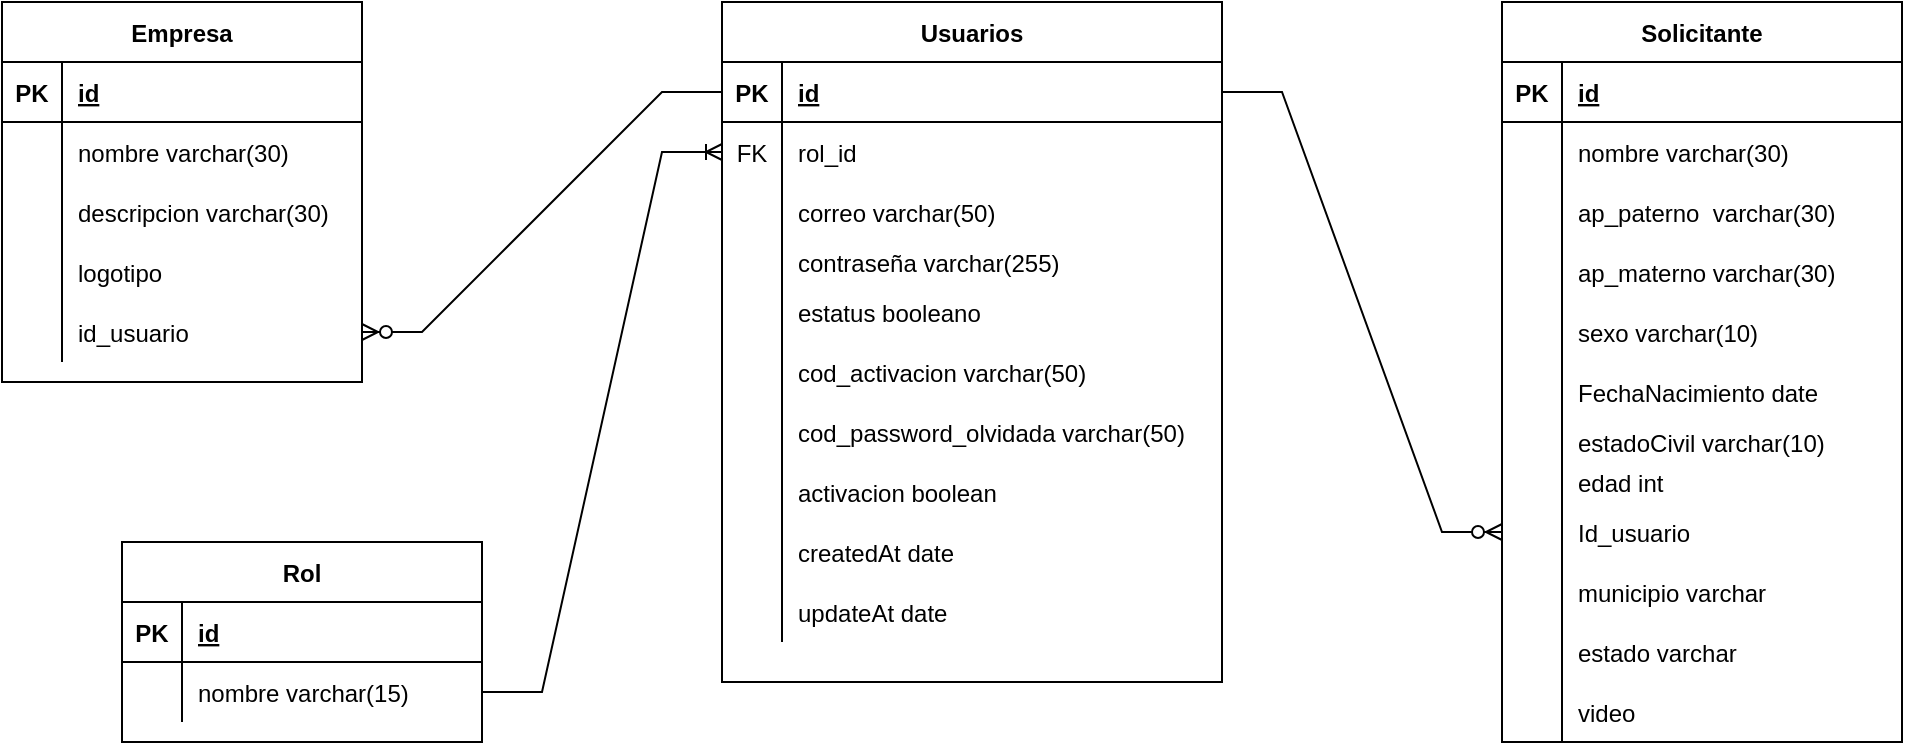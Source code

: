 <mxfile version="17.1.1" type="github" pages="2">
  <diagram id="R2lEEEUBdFMjLlhIrx00" name="Page-1">
    <mxGraphModel dx="2032" dy="606" grid="1" gridSize="10" guides="1" tooltips="1" connect="1" arrows="1" fold="1" page="1" pageScale="1" pageWidth="850" pageHeight="1100" math="0" shadow="0" extFonts="Permanent Marker^https://fonts.googleapis.com/css?family=Permanent+Marker">
      <root>
        <mxCell id="0" />
        <mxCell id="1" parent="0" />
        <mxCell id="C-vyLk0tnHw3VtMMgP7b-23" value="Usuarios" style="shape=table;startSize=30;container=1;collapsible=1;childLayout=tableLayout;fixedRows=1;rowLines=0;fontStyle=1;align=center;resizeLast=1;" parent="1" vertex="1">
          <mxGeometry y="40" width="250" height="340" as="geometry" />
        </mxCell>
        <mxCell id="C-vyLk0tnHw3VtMMgP7b-24" value="" style="shape=partialRectangle;collapsible=0;dropTarget=0;pointerEvents=0;fillColor=none;points=[[0,0.5],[1,0.5]];portConstraint=eastwest;top=0;left=0;right=0;bottom=1;" parent="C-vyLk0tnHw3VtMMgP7b-23" vertex="1">
          <mxGeometry y="30" width="250" height="30" as="geometry" />
        </mxCell>
        <mxCell id="C-vyLk0tnHw3VtMMgP7b-25" value="PK" style="shape=partialRectangle;overflow=hidden;connectable=0;fillColor=none;top=0;left=0;bottom=0;right=0;fontStyle=1;" parent="C-vyLk0tnHw3VtMMgP7b-24" vertex="1">
          <mxGeometry width="30" height="30" as="geometry">
            <mxRectangle width="30" height="30" as="alternateBounds" />
          </mxGeometry>
        </mxCell>
        <mxCell id="C-vyLk0tnHw3VtMMgP7b-26" value="id" style="shape=partialRectangle;overflow=hidden;connectable=0;fillColor=none;top=0;left=0;bottom=0;right=0;align=left;spacingLeft=6;fontStyle=5;" parent="C-vyLk0tnHw3VtMMgP7b-24" vertex="1">
          <mxGeometry x="30" width="220" height="30" as="geometry">
            <mxRectangle width="220" height="30" as="alternateBounds" />
          </mxGeometry>
        </mxCell>
        <mxCell id="sfTnH-52Bsjv_v8Jtw3T-7" value="" style="shape=partialRectangle;collapsible=0;dropTarget=0;pointerEvents=0;fillColor=none;points=[[0,0.5],[1,0.5]];portConstraint=eastwest;top=0;left=0;right=0;bottom=0;" parent="C-vyLk0tnHw3VtMMgP7b-23" vertex="1">
          <mxGeometry y="60" width="250" height="30" as="geometry" />
        </mxCell>
        <mxCell id="sfTnH-52Bsjv_v8Jtw3T-8" value="FK" style="shape=partialRectangle;overflow=hidden;connectable=0;fillColor=none;top=0;left=0;bottom=0;right=0;" parent="sfTnH-52Bsjv_v8Jtw3T-7" vertex="1">
          <mxGeometry width="30" height="30" as="geometry">
            <mxRectangle width="30" height="30" as="alternateBounds" />
          </mxGeometry>
        </mxCell>
        <mxCell id="sfTnH-52Bsjv_v8Jtw3T-9" value="rol_id" style="shape=partialRectangle;overflow=hidden;connectable=0;fillColor=none;top=0;left=0;bottom=0;right=0;align=left;spacingLeft=6;" parent="sfTnH-52Bsjv_v8Jtw3T-7" vertex="1">
          <mxGeometry x="30" width="220" height="30" as="geometry">
            <mxRectangle width="220" height="30" as="alternateBounds" />
          </mxGeometry>
        </mxCell>
        <mxCell id="sfTnH-52Bsjv_v8Jtw3T-19" value="" style="shape=partialRectangle;collapsible=0;dropTarget=0;pointerEvents=0;fillColor=none;points=[[0,0.5],[1,0.5]];portConstraint=eastwest;top=0;left=0;right=0;bottom=0;" parent="C-vyLk0tnHw3VtMMgP7b-23" vertex="1">
          <mxGeometry y="90" width="250" height="30" as="geometry" />
        </mxCell>
        <mxCell id="sfTnH-52Bsjv_v8Jtw3T-20" value="" style="shape=partialRectangle;overflow=hidden;connectable=0;fillColor=none;top=0;left=0;bottom=0;right=0;" parent="sfTnH-52Bsjv_v8Jtw3T-19" vertex="1">
          <mxGeometry width="30" height="30" as="geometry">
            <mxRectangle width="30" height="30" as="alternateBounds" />
          </mxGeometry>
        </mxCell>
        <mxCell id="sfTnH-52Bsjv_v8Jtw3T-21" value="correo varchar(50)" style="shape=partialRectangle;overflow=hidden;connectable=0;fillColor=none;top=0;left=0;bottom=0;right=0;align=left;spacingLeft=6;" parent="sfTnH-52Bsjv_v8Jtw3T-19" vertex="1">
          <mxGeometry x="30" width="220" height="30" as="geometry">
            <mxRectangle width="220" height="30" as="alternateBounds" />
          </mxGeometry>
        </mxCell>
        <mxCell id="sfTnH-52Bsjv_v8Jtw3T-13" value="" style="shape=partialRectangle;collapsible=0;dropTarget=0;pointerEvents=0;fillColor=none;points=[[0,0.5],[1,0.5]];portConstraint=eastwest;top=0;left=0;right=0;bottom=0;" parent="C-vyLk0tnHw3VtMMgP7b-23" vertex="1">
          <mxGeometry y="120" width="250" height="20" as="geometry" />
        </mxCell>
        <mxCell id="sfTnH-52Bsjv_v8Jtw3T-14" value="" style="shape=partialRectangle;overflow=hidden;connectable=0;fillColor=none;top=0;left=0;bottom=0;right=0;" parent="sfTnH-52Bsjv_v8Jtw3T-13" vertex="1">
          <mxGeometry width="30" height="20" as="geometry">
            <mxRectangle width="30" height="20" as="alternateBounds" />
          </mxGeometry>
        </mxCell>
        <mxCell id="sfTnH-52Bsjv_v8Jtw3T-15" value="contraseña varchar(255)" style="shape=partialRectangle;overflow=hidden;connectable=0;fillColor=none;top=0;left=0;bottom=0;right=0;align=left;spacingLeft=6;" parent="sfTnH-52Bsjv_v8Jtw3T-13" vertex="1">
          <mxGeometry x="30" width="220" height="20" as="geometry">
            <mxRectangle width="220" height="20" as="alternateBounds" />
          </mxGeometry>
        </mxCell>
        <mxCell id="3IGgtcYdOWyKXlM4Q0ze-97" value="" style="shape=partialRectangle;collapsible=0;dropTarget=0;pointerEvents=0;fillColor=none;points=[[0,0.5],[1,0.5]];portConstraint=eastwest;top=0;left=0;right=0;bottom=0;" parent="C-vyLk0tnHw3VtMMgP7b-23" vertex="1">
          <mxGeometry y="140" width="250" height="30" as="geometry" />
        </mxCell>
        <mxCell id="3IGgtcYdOWyKXlM4Q0ze-98" value="" style="shape=partialRectangle;overflow=hidden;connectable=0;fillColor=none;top=0;left=0;bottom=0;right=0;" parent="3IGgtcYdOWyKXlM4Q0ze-97" vertex="1">
          <mxGeometry width="30" height="30" as="geometry">
            <mxRectangle width="30" height="30" as="alternateBounds" />
          </mxGeometry>
        </mxCell>
        <mxCell id="3IGgtcYdOWyKXlM4Q0ze-99" value="estatus booleano" style="shape=partialRectangle;overflow=hidden;connectable=0;fillColor=none;top=0;left=0;bottom=0;right=0;align=left;spacingLeft=6;" parent="3IGgtcYdOWyKXlM4Q0ze-97" vertex="1">
          <mxGeometry x="30" width="220" height="30" as="geometry">
            <mxRectangle width="220" height="30" as="alternateBounds" />
          </mxGeometry>
        </mxCell>
        <mxCell id="3IGgtcYdOWyKXlM4Q0ze-40" value="" style="shape=partialRectangle;collapsible=0;dropTarget=0;pointerEvents=0;fillColor=none;points=[[0,0.5],[1,0.5]];portConstraint=eastwest;top=0;left=0;right=0;bottom=0;" parent="C-vyLk0tnHw3VtMMgP7b-23" vertex="1">
          <mxGeometry y="170" width="250" height="30" as="geometry" />
        </mxCell>
        <mxCell id="3IGgtcYdOWyKXlM4Q0ze-41" value="" style="shape=partialRectangle;overflow=hidden;connectable=0;fillColor=none;top=0;left=0;bottom=0;right=0;" parent="3IGgtcYdOWyKXlM4Q0ze-40" vertex="1">
          <mxGeometry width="30" height="30" as="geometry">
            <mxRectangle width="30" height="30" as="alternateBounds" />
          </mxGeometry>
        </mxCell>
        <mxCell id="3IGgtcYdOWyKXlM4Q0ze-42" value="cod_activacion varchar(50)" style="shape=partialRectangle;overflow=hidden;connectable=0;fillColor=none;top=0;left=0;bottom=0;right=0;align=left;spacingLeft=6;" parent="3IGgtcYdOWyKXlM4Q0ze-40" vertex="1">
          <mxGeometry x="30" width="220" height="30" as="geometry">
            <mxRectangle width="220" height="30" as="alternateBounds" />
          </mxGeometry>
        </mxCell>
        <mxCell id="3IGgtcYdOWyKXlM4Q0ze-43" value="" style="shape=partialRectangle;collapsible=0;dropTarget=0;pointerEvents=0;fillColor=none;points=[[0,0.5],[1,0.5]];portConstraint=eastwest;top=0;left=0;right=0;bottom=0;" parent="C-vyLk0tnHw3VtMMgP7b-23" vertex="1">
          <mxGeometry y="200" width="250" height="30" as="geometry" />
        </mxCell>
        <mxCell id="3IGgtcYdOWyKXlM4Q0ze-44" value="" style="shape=partialRectangle;overflow=hidden;connectable=0;fillColor=none;top=0;left=0;bottom=0;right=0;" parent="3IGgtcYdOWyKXlM4Q0ze-43" vertex="1">
          <mxGeometry width="30" height="30" as="geometry">
            <mxRectangle width="30" height="30" as="alternateBounds" />
          </mxGeometry>
        </mxCell>
        <mxCell id="3IGgtcYdOWyKXlM4Q0ze-45" value="cod_password_olvidada varchar(50)" style="shape=partialRectangle;overflow=hidden;connectable=0;fillColor=none;top=0;left=0;bottom=0;right=0;align=left;spacingLeft=6;" parent="3IGgtcYdOWyKXlM4Q0ze-43" vertex="1">
          <mxGeometry x="30" width="220" height="30" as="geometry">
            <mxRectangle width="220" height="30" as="alternateBounds" />
          </mxGeometry>
        </mxCell>
        <mxCell id="3IGgtcYdOWyKXlM4Q0ze-106" value="" style="shape=partialRectangle;collapsible=0;dropTarget=0;pointerEvents=0;fillColor=none;points=[[0,0.5],[1,0.5]];portConstraint=eastwest;top=0;left=0;right=0;bottom=0;" parent="C-vyLk0tnHw3VtMMgP7b-23" vertex="1">
          <mxGeometry y="230" width="250" height="30" as="geometry" />
        </mxCell>
        <mxCell id="3IGgtcYdOWyKXlM4Q0ze-107" value="" style="shape=partialRectangle;overflow=hidden;connectable=0;fillColor=none;top=0;left=0;bottom=0;right=0;" parent="3IGgtcYdOWyKXlM4Q0ze-106" vertex="1">
          <mxGeometry width="30" height="30" as="geometry">
            <mxRectangle width="30" height="30" as="alternateBounds" />
          </mxGeometry>
        </mxCell>
        <mxCell id="3IGgtcYdOWyKXlM4Q0ze-108" value="activacion boolean" style="shape=partialRectangle;overflow=hidden;connectable=0;fillColor=none;top=0;left=0;bottom=0;right=0;align=left;spacingLeft=6;" parent="3IGgtcYdOWyKXlM4Q0ze-106" vertex="1">
          <mxGeometry x="30" width="220" height="30" as="geometry">
            <mxRectangle width="220" height="30" as="alternateBounds" />
          </mxGeometry>
        </mxCell>
        <mxCell id="3IGgtcYdOWyKXlM4Q0ze-100" value="" style="shape=partialRectangle;collapsible=0;dropTarget=0;pointerEvents=0;fillColor=none;points=[[0,0.5],[1,0.5]];portConstraint=eastwest;top=0;left=0;right=0;bottom=0;" parent="C-vyLk0tnHw3VtMMgP7b-23" vertex="1">
          <mxGeometry y="260" width="250" height="30" as="geometry" />
        </mxCell>
        <mxCell id="3IGgtcYdOWyKXlM4Q0ze-101" value="" style="shape=partialRectangle;overflow=hidden;connectable=0;fillColor=none;top=0;left=0;bottom=0;right=0;" parent="3IGgtcYdOWyKXlM4Q0ze-100" vertex="1">
          <mxGeometry width="30" height="30" as="geometry">
            <mxRectangle width="30" height="30" as="alternateBounds" />
          </mxGeometry>
        </mxCell>
        <mxCell id="3IGgtcYdOWyKXlM4Q0ze-102" value="createdAt date" style="shape=partialRectangle;overflow=hidden;connectable=0;fillColor=none;top=0;left=0;bottom=0;right=0;align=left;spacingLeft=6;" parent="3IGgtcYdOWyKXlM4Q0ze-100" vertex="1">
          <mxGeometry x="30" width="220" height="30" as="geometry">
            <mxRectangle width="220" height="30" as="alternateBounds" />
          </mxGeometry>
        </mxCell>
        <mxCell id="3IGgtcYdOWyKXlM4Q0ze-103" value="" style="shape=partialRectangle;collapsible=0;dropTarget=0;pointerEvents=0;fillColor=none;points=[[0,0.5],[1,0.5]];portConstraint=eastwest;top=0;left=0;right=0;bottom=0;" parent="C-vyLk0tnHw3VtMMgP7b-23" vertex="1">
          <mxGeometry y="290" width="250" height="30" as="geometry" />
        </mxCell>
        <mxCell id="3IGgtcYdOWyKXlM4Q0ze-104" value="" style="shape=partialRectangle;overflow=hidden;connectable=0;fillColor=none;top=0;left=0;bottom=0;right=0;" parent="3IGgtcYdOWyKXlM4Q0ze-103" vertex="1">
          <mxGeometry width="30" height="30" as="geometry">
            <mxRectangle width="30" height="30" as="alternateBounds" />
          </mxGeometry>
        </mxCell>
        <mxCell id="3IGgtcYdOWyKXlM4Q0ze-105" value="updateAt date" style="shape=partialRectangle;overflow=hidden;connectable=0;fillColor=none;top=0;left=0;bottom=0;right=0;align=left;spacingLeft=6;" parent="3IGgtcYdOWyKXlM4Q0ze-103" vertex="1">
          <mxGeometry x="30" width="220" height="30" as="geometry">
            <mxRectangle width="220" height="30" as="alternateBounds" />
          </mxGeometry>
        </mxCell>
        <mxCell id="sfTnH-52Bsjv_v8Jtw3T-25" value="Rol" style="shape=table;startSize=30;container=1;collapsible=1;childLayout=tableLayout;fixedRows=1;rowLines=0;fontStyle=1;align=center;resizeLast=1;" parent="1" vertex="1">
          <mxGeometry x="-300" y="310" width="180" height="100" as="geometry" />
        </mxCell>
        <mxCell id="sfTnH-52Bsjv_v8Jtw3T-26" value="" style="shape=tableRow;horizontal=0;startSize=0;swimlaneHead=0;swimlaneBody=0;fillColor=none;collapsible=0;dropTarget=0;points=[[0,0.5],[1,0.5]];portConstraint=eastwest;top=0;left=0;right=0;bottom=1;" parent="sfTnH-52Bsjv_v8Jtw3T-25" vertex="1">
          <mxGeometry y="30" width="180" height="30" as="geometry" />
        </mxCell>
        <mxCell id="sfTnH-52Bsjv_v8Jtw3T-27" value="PK" style="shape=partialRectangle;connectable=0;fillColor=none;top=0;left=0;bottom=0;right=0;fontStyle=1;overflow=hidden;" parent="sfTnH-52Bsjv_v8Jtw3T-26" vertex="1">
          <mxGeometry width="30" height="30" as="geometry">
            <mxRectangle width="30" height="30" as="alternateBounds" />
          </mxGeometry>
        </mxCell>
        <mxCell id="sfTnH-52Bsjv_v8Jtw3T-28" value="id" style="shape=partialRectangle;connectable=0;fillColor=none;top=0;left=0;bottom=0;right=0;align=left;spacingLeft=6;fontStyle=5;overflow=hidden;" parent="sfTnH-52Bsjv_v8Jtw3T-26" vertex="1">
          <mxGeometry x="30" width="150" height="30" as="geometry">
            <mxRectangle width="150" height="30" as="alternateBounds" />
          </mxGeometry>
        </mxCell>
        <mxCell id="sfTnH-52Bsjv_v8Jtw3T-29" value="" style="shape=tableRow;horizontal=0;startSize=0;swimlaneHead=0;swimlaneBody=0;fillColor=none;collapsible=0;dropTarget=0;points=[[0,0.5],[1,0.5]];portConstraint=eastwest;top=0;left=0;right=0;bottom=0;" parent="sfTnH-52Bsjv_v8Jtw3T-25" vertex="1">
          <mxGeometry y="60" width="180" height="30" as="geometry" />
        </mxCell>
        <mxCell id="sfTnH-52Bsjv_v8Jtw3T-30" value="" style="shape=partialRectangle;connectable=0;fillColor=none;top=0;left=0;bottom=0;right=0;editable=1;overflow=hidden;" parent="sfTnH-52Bsjv_v8Jtw3T-29" vertex="1">
          <mxGeometry width="30" height="30" as="geometry">
            <mxRectangle width="30" height="30" as="alternateBounds" />
          </mxGeometry>
        </mxCell>
        <mxCell id="sfTnH-52Bsjv_v8Jtw3T-31" value="nombre varchar(15)" style="shape=partialRectangle;connectable=0;fillColor=none;top=0;left=0;bottom=0;right=0;align=left;spacingLeft=6;overflow=hidden;" parent="sfTnH-52Bsjv_v8Jtw3T-29" vertex="1">
          <mxGeometry x="30" width="150" height="30" as="geometry">
            <mxRectangle width="150" height="30" as="alternateBounds" />
          </mxGeometry>
        </mxCell>
        <mxCell id="sfTnH-52Bsjv_v8Jtw3T-39" value="" style="edgeStyle=entityRelationEdgeStyle;fontSize=12;html=1;endArrow=ERoneToMany;rounded=0;exitX=1;exitY=0.5;exitDx=0;exitDy=0;entryX=0;entryY=0.5;entryDx=0;entryDy=0;" parent="1" source="sfTnH-52Bsjv_v8Jtw3T-29" target="sfTnH-52Bsjv_v8Jtw3T-7" edge="1">
          <mxGeometry width="100" height="100" relative="1" as="geometry">
            <mxPoint x="30" y="340" as="sourcePoint" />
            <mxPoint x="130" y="240" as="targetPoint" />
          </mxGeometry>
        </mxCell>
        <mxCell id="sfTnH-52Bsjv_v8Jtw3T-40" value="Empresa" style="shape=table;startSize=30;container=1;collapsible=1;childLayout=tableLayout;fixedRows=1;rowLines=0;fontStyle=1;align=center;resizeLast=1;" parent="1" vertex="1">
          <mxGeometry x="-360" y="40" width="180" height="190" as="geometry" />
        </mxCell>
        <mxCell id="sfTnH-52Bsjv_v8Jtw3T-41" value="" style="shape=tableRow;horizontal=0;startSize=0;swimlaneHead=0;swimlaneBody=0;fillColor=none;collapsible=0;dropTarget=0;points=[[0,0.5],[1,0.5]];portConstraint=eastwest;top=0;left=0;right=0;bottom=1;" parent="sfTnH-52Bsjv_v8Jtw3T-40" vertex="1">
          <mxGeometry y="30" width="180" height="30" as="geometry" />
        </mxCell>
        <mxCell id="sfTnH-52Bsjv_v8Jtw3T-42" value="PK" style="shape=partialRectangle;connectable=0;fillColor=none;top=0;left=0;bottom=0;right=0;fontStyle=1;overflow=hidden;" parent="sfTnH-52Bsjv_v8Jtw3T-41" vertex="1">
          <mxGeometry width="30" height="30" as="geometry">
            <mxRectangle width="30" height="30" as="alternateBounds" />
          </mxGeometry>
        </mxCell>
        <mxCell id="sfTnH-52Bsjv_v8Jtw3T-43" value="id" style="shape=partialRectangle;connectable=0;fillColor=none;top=0;left=0;bottom=0;right=0;align=left;spacingLeft=6;fontStyle=5;overflow=hidden;" parent="sfTnH-52Bsjv_v8Jtw3T-41" vertex="1">
          <mxGeometry x="30" width="150" height="30" as="geometry">
            <mxRectangle width="150" height="30" as="alternateBounds" />
          </mxGeometry>
        </mxCell>
        <mxCell id="sfTnH-52Bsjv_v8Jtw3T-44" value="" style="shape=tableRow;horizontal=0;startSize=0;swimlaneHead=0;swimlaneBody=0;fillColor=none;collapsible=0;dropTarget=0;points=[[0,0.5],[1,0.5]];portConstraint=eastwest;top=0;left=0;right=0;bottom=0;" parent="sfTnH-52Bsjv_v8Jtw3T-40" vertex="1">
          <mxGeometry y="60" width="180" height="30" as="geometry" />
        </mxCell>
        <mxCell id="sfTnH-52Bsjv_v8Jtw3T-45" value="" style="shape=partialRectangle;connectable=0;fillColor=none;top=0;left=0;bottom=0;right=0;editable=1;overflow=hidden;" parent="sfTnH-52Bsjv_v8Jtw3T-44" vertex="1">
          <mxGeometry width="30" height="30" as="geometry">
            <mxRectangle width="30" height="30" as="alternateBounds" />
          </mxGeometry>
        </mxCell>
        <mxCell id="sfTnH-52Bsjv_v8Jtw3T-46" value="nombre varchar(30)" style="shape=partialRectangle;connectable=0;fillColor=none;top=0;left=0;bottom=0;right=0;align=left;spacingLeft=6;overflow=hidden;" parent="sfTnH-52Bsjv_v8Jtw3T-44" vertex="1">
          <mxGeometry x="30" width="150" height="30" as="geometry">
            <mxRectangle width="150" height="30" as="alternateBounds" />
          </mxGeometry>
        </mxCell>
        <mxCell id="3IGgtcYdOWyKXlM4Q0ze-91" value="" style="shape=tableRow;horizontal=0;startSize=0;swimlaneHead=0;swimlaneBody=0;fillColor=none;collapsible=0;dropTarget=0;points=[[0,0.5],[1,0.5]];portConstraint=eastwest;top=0;left=0;right=0;bottom=0;" parent="sfTnH-52Bsjv_v8Jtw3T-40" vertex="1">
          <mxGeometry y="90" width="180" height="30" as="geometry" />
        </mxCell>
        <mxCell id="3IGgtcYdOWyKXlM4Q0ze-92" value="" style="shape=partialRectangle;connectable=0;fillColor=none;top=0;left=0;bottom=0;right=0;editable=1;overflow=hidden;" parent="3IGgtcYdOWyKXlM4Q0ze-91" vertex="1">
          <mxGeometry width="30" height="30" as="geometry">
            <mxRectangle width="30" height="30" as="alternateBounds" />
          </mxGeometry>
        </mxCell>
        <mxCell id="3IGgtcYdOWyKXlM4Q0ze-93" value="descripcion varchar(30)" style="shape=partialRectangle;connectable=0;fillColor=none;top=0;left=0;bottom=0;right=0;align=left;spacingLeft=6;overflow=hidden;" parent="3IGgtcYdOWyKXlM4Q0ze-91" vertex="1">
          <mxGeometry x="30" width="150" height="30" as="geometry">
            <mxRectangle width="150" height="30" as="alternateBounds" />
          </mxGeometry>
        </mxCell>
        <mxCell id="3IGgtcYdOWyKXlM4Q0ze-94" value="" style="shape=tableRow;horizontal=0;startSize=0;swimlaneHead=0;swimlaneBody=0;fillColor=none;collapsible=0;dropTarget=0;points=[[0,0.5],[1,0.5]];portConstraint=eastwest;top=0;left=0;right=0;bottom=0;" parent="sfTnH-52Bsjv_v8Jtw3T-40" vertex="1">
          <mxGeometry y="120" width="180" height="30" as="geometry" />
        </mxCell>
        <mxCell id="3IGgtcYdOWyKXlM4Q0ze-95" value="" style="shape=partialRectangle;connectable=0;fillColor=none;top=0;left=0;bottom=0;right=0;editable=1;overflow=hidden;" parent="3IGgtcYdOWyKXlM4Q0ze-94" vertex="1">
          <mxGeometry width="30" height="30" as="geometry">
            <mxRectangle width="30" height="30" as="alternateBounds" />
          </mxGeometry>
        </mxCell>
        <mxCell id="3IGgtcYdOWyKXlM4Q0ze-96" value="logotipo" style="shape=partialRectangle;connectable=0;fillColor=none;top=0;left=0;bottom=0;right=0;align=left;spacingLeft=6;overflow=hidden;" parent="3IGgtcYdOWyKXlM4Q0ze-94" vertex="1">
          <mxGeometry x="30" width="150" height="30" as="geometry">
            <mxRectangle width="150" height="30" as="alternateBounds" />
          </mxGeometry>
        </mxCell>
        <mxCell id="eLDoBTkHlUsKn9AC7edu-23" value="" style="shape=tableRow;horizontal=0;startSize=0;swimlaneHead=0;swimlaneBody=0;fillColor=none;collapsible=0;dropTarget=0;points=[[0,0.5],[1,0.5]];portConstraint=eastwest;top=0;left=0;right=0;bottom=0;" parent="sfTnH-52Bsjv_v8Jtw3T-40" vertex="1">
          <mxGeometry y="150" width="180" height="30" as="geometry" />
        </mxCell>
        <mxCell id="eLDoBTkHlUsKn9AC7edu-24" value="" style="shape=partialRectangle;connectable=0;fillColor=none;top=0;left=0;bottom=0;right=0;editable=1;overflow=hidden;" parent="eLDoBTkHlUsKn9AC7edu-23" vertex="1">
          <mxGeometry width="30" height="30" as="geometry">
            <mxRectangle width="30" height="30" as="alternateBounds" />
          </mxGeometry>
        </mxCell>
        <mxCell id="eLDoBTkHlUsKn9AC7edu-25" value="id_usuario" style="shape=partialRectangle;connectable=0;fillColor=none;top=0;left=0;bottom=0;right=0;align=left;spacingLeft=6;overflow=hidden;" parent="eLDoBTkHlUsKn9AC7edu-23" vertex="1">
          <mxGeometry x="30" width="150" height="30" as="geometry">
            <mxRectangle width="150" height="30" as="alternateBounds" />
          </mxGeometry>
        </mxCell>
        <mxCell id="eLDoBTkHlUsKn9AC7edu-1" value="Solicitante" style="shape=table;startSize=30;container=1;collapsible=1;childLayout=tableLayout;fixedRows=1;rowLines=0;fontStyle=1;align=center;resizeLast=1;" parent="1" vertex="1">
          <mxGeometry x="390" y="40" width="200" height="370" as="geometry" />
        </mxCell>
        <mxCell id="eLDoBTkHlUsKn9AC7edu-2" value="" style="shape=tableRow;horizontal=0;startSize=0;swimlaneHead=0;swimlaneBody=0;fillColor=none;collapsible=0;dropTarget=0;points=[[0,0.5],[1,0.5]];portConstraint=eastwest;top=0;left=0;right=0;bottom=1;" parent="eLDoBTkHlUsKn9AC7edu-1" vertex="1">
          <mxGeometry y="30" width="200" height="30" as="geometry" />
        </mxCell>
        <mxCell id="eLDoBTkHlUsKn9AC7edu-3" value="PK" style="shape=partialRectangle;connectable=0;fillColor=none;top=0;left=0;bottom=0;right=0;fontStyle=1;overflow=hidden;" parent="eLDoBTkHlUsKn9AC7edu-2" vertex="1">
          <mxGeometry width="30" height="30" as="geometry">
            <mxRectangle width="30" height="30" as="alternateBounds" />
          </mxGeometry>
        </mxCell>
        <mxCell id="eLDoBTkHlUsKn9AC7edu-4" value="id" style="shape=partialRectangle;connectable=0;fillColor=none;top=0;left=0;bottom=0;right=0;align=left;spacingLeft=6;fontStyle=5;overflow=hidden;" parent="eLDoBTkHlUsKn9AC7edu-2" vertex="1">
          <mxGeometry x="30" width="170" height="30" as="geometry">
            <mxRectangle width="170" height="30" as="alternateBounds" />
          </mxGeometry>
        </mxCell>
        <mxCell id="eLDoBTkHlUsKn9AC7edu-5" value="" style="shape=tableRow;horizontal=0;startSize=0;swimlaneHead=0;swimlaneBody=0;fillColor=none;collapsible=0;dropTarget=0;points=[[0,0.5],[1,0.5]];portConstraint=eastwest;top=0;left=0;right=0;bottom=0;" parent="eLDoBTkHlUsKn9AC7edu-1" vertex="1">
          <mxGeometry y="60" width="200" height="30" as="geometry" />
        </mxCell>
        <mxCell id="eLDoBTkHlUsKn9AC7edu-6" value="" style="shape=partialRectangle;connectable=0;fillColor=none;top=0;left=0;bottom=0;right=0;editable=1;overflow=hidden;" parent="eLDoBTkHlUsKn9AC7edu-5" vertex="1">
          <mxGeometry width="30" height="30" as="geometry">
            <mxRectangle width="30" height="30" as="alternateBounds" />
          </mxGeometry>
        </mxCell>
        <mxCell id="eLDoBTkHlUsKn9AC7edu-7" value="nombre varchar(30)" style="shape=partialRectangle;connectable=0;fillColor=none;top=0;left=0;bottom=0;right=0;align=left;spacingLeft=6;overflow=hidden;" parent="eLDoBTkHlUsKn9AC7edu-5" vertex="1">
          <mxGeometry x="30" width="170" height="30" as="geometry">
            <mxRectangle width="170" height="30" as="alternateBounds" />
          </mxGeometry>
        </mxCell>
        <mxCell id="eLDoBTkHlUsKn9AC7edu-8" value="" style="shape=tableRow;horizontal=0;startSize=0;swimlaneHead=0;swimlaneBody=0;fillColor=none;collapsible=0;dropTarget=0;points=[[0,0.5],[1,0.5]];portConstraint=eastwest;top=0;left=0;right=0;bottom=0;" parent="eLDoBTkHlUsKn9AC7edu-1" vertex="1">
          <mxGeometry y="90" width="200" height="30" as="geometry" />
        </mxCell>
        <mxCell id="eLDoBTkHlUsKn9AC7edu-9" value="" style="shape=partialRectangle;connectable=0;fillColor=none;top=0;left=0;bottom=0;right=0;editable=1;overflow=hidden;" parent="eLDoBTkHlUsKn9AC7edu-8" vertex="1">
          <mxGeometry width="30" height="30" as="geometry">
            <mxRectangle width="30" height="30" as="alternateBounds" />
          </mxGeometry>
        </mxCell>
        <mxCell id="eLDoBTkHlUsKn9AC7edu-10" value="ap_paterno  varchar(30)" style="shape=partialRectangle;connectable=0;fillColor=none;top=0;left=0;bottom=0;right=0;align=left;spacingLeft=6;overflow=hidden;" parent="eLDoBTkHlUsKn9AC7edu-8" vertex="1">
          <mxGeometry x="30" width="170" height="30" as="geometry">
            <mxRectangle width="170" height="30" as="alternateBounds" />
          </mxGeometry>
        </mxCell>
        <mxCell id="eLDoBTkHlUsKn9AC7edu-11" value="" style="shape=tableRow;horizontal=0;startSize=0;swimlaneHead=0;swimlaneBody=0;fillColor=none;collapsible=0;dropTarget=0;points=[[0,0.5],[1,0.5]];portConstraint=eastwest;top=0;left=0;right=0;bottom=0;" parent="eLDoBTkHlUsKn9AC7edu-1" vertex="1">
          <mxGeometry y="120" width="200" height="30" as="geometry" />
        </mxCell>
        <mxCell id="eLDoBTkHlUsKn9AC7edu-12" value="" style="shape=partialRectangle;connectable=0;fillColor=none;top=0;left=0;bottom=0;right=0;editable=1;overflow=hidden;" parent="eLDoBTkHlUsKn9AC7edu-11" vertex="1">
          <mxGeometry width="30" height="30" as="geometry">
            <mxRectangle width="30" height="30" as="alternateBounds" />
          </mxGeometry>
        </mxCell>
        <mxCell id="eLDoBTkHlUsKn9AC7edu-13" value="ap_materno varchar(30)" style="shape=partialRectangle;connectable=0;fillColor=none;top=0;left=0;bottom=0;right=0;align=left;spacingLeft=6;overflow=hidden;" parent="eLDoBTkHlUsKn9AC7edu-11" vertex="1">
          <mxGeometry x="30" width="170" height="30" as="geometry">
            <mxRectangle width="170" height="30" as="alternateBounds" />
          </mxGeometry>
        </mxCell>
        <mxCell id="3IGgtcYdOWyKXlM4Q0ze-68" value="" style="shape=tableRow;horizontal=0;startSize=0;swimlaneHead=0;swimlaneBody=0;fillColor=none;collapsible=0;dropTarget=0;points=[[0,0.5],[1,0.5]];portConstraint=eastwest;top=0;left=0;right=0;bottom=0;" parent="eLDoBTkHlUsKn9AC7edu-1" vertex="1">
          <mxGeometry y="150" width="200" height="30" as="geometry" />
        </mxCell>
        <mxCell id="3IGgtcYdOWyKXlM4Q0ze-69" value="" style="shape=partialRectangle;connectable=0;fillColor=none;top=0;left=0;bottom=0;right=0;editable=1;overflow=hidden;" parent="3IGgtcYdOWyKXlM4Q0ze-68" vertex="1">
          <mxGeometry width="30" height="30" as="geometry">
            <mxRectangle width="30" height="30" as="alternateBounds" />
          </mxGeometry>
        </mxCell>
        <mxCell id="3IGgtcYdOWyKXlM4Q0ze-70" value="sexo varchar(10)" style="shape=partialRectangle;connectable=0;fillColor=none;top=0;left=0;bottom=0;right=0;align=left;spacingLeft=6;overflow=hidden;" parent="3IGgtcYdOWyKXlM4Q0ze-68" vertex="1">
          <mxGeometry x="30" width="170" height="30" as="geometry">
            <mxRectangle width="170" height="30" as="alternateBounds" />
          </mxGeometry>
        </mxCell>
        <mxCell id="3IGgtcYdOWyKXlM4Q0ze-71" value="" style="shape=tableRow;horizontal=0;startSize=0;swimlaneHead=0;swimlaneBody=0;fillColor=none;collapsible=0;dropTarget=0;points=[[0,0.5],[1,0.5]];portConstraint=eastwest;top=0;left=0;right=0;bottom=0;" parent="eLDoBTkHlUsKn9AC7edu-1" vertex="1">
          <mxGeometry y="180" width="200" height="30" as="geometry" />
        </mxCell>
        <mxCell id="3IGgtcYdOWyKXlM4Q0ze-72" value="" style="shape=partialRectangle;connectable=0;fillColor=none;top=0;left=0;bottom=0;right=0;editable=1;overflow=hidden;" parent="3IGgtcYdOWyKXlM4Q0ze-71" vertex="1">
          <mxGeometry width="30" height="30" as="geometry">
            <mxRectangle width="30" height="30" as="alternateBounds" />
          </mxGeometry>
        </mxCell>
        <mxCell id="3IGgtcYdOWyKXlM4Q0ze-73" value="FechaNacimiento date" style="shape=partialRectangle;connectable=0;fillColor=none;top=0;left=0;bottom=0;right=0;align=left;spacingLeft=6;overflow=hidden;" parent="3IGgtcYdOWyKXlM4Q0ze-71" vertex="1">
          <mxGeometry x="30" width="170" height="30" as="geometry">
            <mxRectangle width="170" height="30" as="alternateBounds" />
          </mxGeometry>
        </mxCell>
        <mxCell id="3IGgtcYdOWyKXlM4Q0ze-74" value="" style="shape=tableRow;horizontal=0;startSize=0;swimlaneHead=0;swimlaneBody=0;fillColor=none;collapsible=0;dropTarget=0;points=[[0,0.5],[1,0.5]];portConstraint=eastwest;top=0;left=0;right=0;bottom=0;" parent="eLDoBTkHlUsKn9AC7edu-1" vertex="1">
          <mxGeometry y="210" width="200" height="20" as="geometry" />
        </mxCell>
        <mxCell id="3IGgtcYdOWyKXlM4Q0ze-75" value="" style="shape=partialRectangle;connectable=0;fillColor=none;top=0;left=0;bottom=0;right=0;editable=1;overflow=hidden;" parent="3IGgtcYdOWyKXlM4Q0ze-74" vertex="1">
          <mxGeometry width="30" height="20" as="geometry">
            <mxRectangle width="30" height="20" as="alternateBounds" />
          </mxGeometry>
        </mxCell>
        <mxCell id="3IGgtcYdOWyKXlM4Q0ze-76" value="estadoCivil varchar(10)" style="shape=partialRectangle;connectable=0;fillColor=none;top=0;left=0;bottom=0;right=0;align=left;spacingLeft=6;overflow=hidden;" parent="3IGgtcYdOWyKXlM4Q0ze-74" vertex="1">
          <mxGeometry x="30" width="170" height="20" as="geometry">
            <mxRectangle width="170" height="20" as="alternateBounds" />
          </mxGeometry>
        </mxCell>
        <mxCell id="3IGgtcYdOWyKXlM4Q0ze-77" value="" style="shape=tableRow;horizontal=0;startSize=0;swimlaneHead=0;swimlaneBody=0;fillColor=none;collapsible=0;dropTarget=0;points=[[0,0.5],[1,0.5]];portConstraint=eastwest;top=0;left=0;right=0;bottom=0;" parent="eLDoBTkHlUsKn9AC7edu-1" vertex="1">
          <mxGeometry y="230" width="200" height="20" as="geometry" />
        </mxCell>
        <mxCell id="3IGgtcYdOWyKXlM4Q0ze-78" value="" style="shape=partialRectangle;connectable=0;fillColor=none;top=0;left=0;bottom=0;right=0;editable=1;overflow=hidden;" parent="3IGgtcYdOWyKXlM4Q0ze-77" vertex="1">
          <mxGeometry width="30" height="20" as="geometry">
            <mxRectangle width="30" height="20" as="alternateBounds" />
          </mxGeometry>
        </mxCell>
        <mxCell id="3IGgtcYdOWyKXlM4Q0ze-79" value="edad int" style="shape=partialRectangle;connectable=0;fillColor=none;top=0;left=0;bottom=0;right=0;align=left;spacingLeft=6;overflow=hidden;" parent="3IGgtcYdOWyKXlM4Q0ze-77" vertex="1">
          <mxGeometry x="30" width="170" height="20" as="geometry">
            <mxRectangle width="170" height="20" as="alternateBounds" />
          </mxGeometry>
        </mxCell>
        <mxCell id="eLDoBTkHlUsKn9AC7edu-26" value="" style="shape=tableRow;horizontal=0;startSize=0;swimlaneHead=0;swimlaneBody=0;fillColor=none;collapsible=0;dropTarget=0;points=[[0,0.5],[1,0.5]];portConstraint=eastwest;top=0;left=0;right=0;bottom=0;" parent="eLDoBTkHlUsKn9AC7edu-1" vertex="1">
          <mxGeometry y="250" width="200" height="30" as="geometry" />
        </mxCell>
        <mxCell id="eLDoBTkHlUsKn9AC7edu-27" value="" style="shape=partialRectangle;connectable=0;fillColor=none;top=0;left=0;bottom=0;right=0;editable=1;overflow=hidden;" parent="eLDoBTkHlUsKn9AC7edu-26" vertex="1">
          <mxGeometry width="30" height="30" as="geometry">
            <mxRectangle width="30" height="30" as="alternateBounds" />
          </mxGeometry>
        </mxCell>
        <mxCell id="eLDoBTkHlUsKn9AC7edu-28" value="Id_usuario" style="shape=partialRectangle;connectable=0;fillColor=none;top=0;left=0;bottom=0;right=0;align=left;spacingLeft=6;overflow=hidden;" parent="eLDoBTkHlUsKn9AC7edu-26" vertex="1">
          <mxGeometry x="30" width="170" height="30" as="geometry">
            <mxRectangle width="170" height="30" as="alternateBounds" />
          </mxGeometry>
        </mxCell>
        <mxCell id="3IGgtcYdOWyKXlM4Q0ze-80" value="" style="shape=tableRow;horizontal=0;startSize=0;swimlaneHead=0;swimlaneBody=0;fillColor=none;collapsible=0;dropTarget=0;points=[[0,0.5],[1,0.5]];portConstraint=eastwest;top=0;left=0;right=0;bottom=0;" parent="eLDoBTkHlUsKn9AC7edu-1" vertex="1">
          <mxGeometry y="280" width="200" height="30" as="geometry" />
        </mxCell>
        <mxCell id="3IGgtcYdOWyKXlM4Q0ze-81" value="" style="shape=partialRectangle;connectable=0;fillColor=none;top=0;left=0;bottom=0;right=0;editable=1;overflow=hidden;" parent="3IGgtcYdOWyKXlM4Q0ze-80" vertex="1">
          <mxGeometry width="30" height="30" as="geometry">
            <mxRectangle width="30" height="30" as="alternateBounds" />
          </mxGeometry>
        </mxCell>
        <mxCell id="3IGgtcYdOWyKXlM4Q0ze-82" value="municipio varchar" style="shape=partialRectangle;connectable=0;fillColor=none;top=0;left=0;bottom=0;right=0;align=left;spacingLeft=6;overflow=hidden;" parent="3IGgtcYdOWyKXlM4Q0ze-80" vertex="1">
          <mxGeometry x="30" width="170" height="30" as="geometry">
            <mxRectangle width="170" height="30" as="alternateBounds" />
          </mxGeometry>
        </mxCell>
        <mxCell id="3IGgtcYdOWyKXlM4Q0ze-83" value="" style="shape=tableRow;horizontal=0;startSize=0;swimlaneHead=0;swimlaneBody=0;fillColor=none;collapsible=0;dropTarget=0;points=[[0,0.5],[1,0.5]];portConstraint=eastwest;top=0;left=0;right=0;bottom=0;" parent="eLDoBTkHlUsKn9AC7edu-1" vertex="1">
          <mxGeometry y="310" width="200" height="30" as="geometry" />
        </mxCell>
        <mxCell id="3IGgtcYdOWyKXlM4Q0ze-84" value="" style="shape=partialRectangle;connectable=0;fillColor=none;top=0;left=0;bottom=0;right=0;editable=1;overflow=hidden;" parent="3IGgtcYdOWyKXlM4Q0ze-83" vertex="1">
          <mxGeometry width="30" height="30" as="geometry">
            <mxRectangle width="30" height="30" as="alternateBounds" />
          </mxGeometry>
        </mxCell>
        <mxCell id="3IGgtcYdOWyKXlM4Q0ze-85" value="estado varchar" style="shape=partialRectangle;connectable=0;fillColor=none;top=0;left=0;bottom=0;right=0;align=left;spacingLeft=6;overflow=hidden;" parent="3IGgtcYdOWyKXlM4Q0ze-83" vertex="1">
          <mxGeometry x="30" width="170" height="30" as="geometry">
            <mxRectangle width="170" height="30" as="alternateBounds" />
          </mxGeometry>
        </mxCell>
        <mxCell id="3IGgtcYdOWyKXlM4Q0ze-86" value="" style="shape=tableRow;horizontal=0;startSize=0;swimlaneHead=0;swimlaneBody=0;fillColor=none;collapsible=0;dropTarget=0;points=[[0,0.5],[1,0.5]];portConstraint=eastwest;top=0;left=0;right=0;bottom=0;" parent="eLDoBTkHlUsKn9AC7edu-1" vertex="1">
          <mxGeometry y="340" width="200" height="30" as="geometry" />
        </mxCell>
        <mxCell id="3IGgtcYdOWyKXlM4Q0ze-87" value="" style="shape=partialRectangle;connectable=0;fillColor=none;top=0;left=0;bottom=0;right=0;editable=1;overflow=hidden;" parent="3IGgtcYdOWyKXlM4Q0ze-86" vertex="1">
          <mxGeometry width="30" height="30" as="geometry">
            <mxRectangle width="30" height="30" as="alternateBounds" />
          </mxGeometry>
        </mxCell>
        <mxCell id="3IGgtcYdOWyKXlM4Q0ze-88" value="video" style="shape=partialRectangle;connectable=0;fillColor=none;top=0;left=0;bottom=0;right=0;align=left;spacingLeft=6;overflow=hidden;" parent="3IGgtcYdOWyKXlM4Q0ze-86" vertex="1">
          <mxGeometry x="30" width="170" height="30" as="geometry">
            <mxRectangle width="170" height="30" as="alternateBounds" />
          </mxGeometry>
        </mxCell>
        <mxCell id="eLDoBTkHlUsKn9AC7edu-29" value="" style="edgeStyle=entityRelationEdgeStyle;fontSize=12;html=1;endArrow=ERzeroToMany;endFill=1;rounded=0;exitX=0;exitY=0.5;exitDx=0;exitDy=0;" parent="1" source="C-vyLk0tnHw3VtMMgP7b-24" target="eLDoBTkHlUsKn9AC7edu-23" edge="1">
          <mxGeometry width="100" height="100" relative="1" as="geometry">
            <mxPoint x="-60" y="330" as="sourcePoint" />
            <mxPoint x="40" y="230" as="targetPoint" />
          </mxGeometry>
        </mxCell>
        <mxCell id="eLDoBTkHlUsKn9AC7edu-30" value="" style="edgeStyle=entityRelationEdgeStyle;fontSize=12;html=1;endArrow=ERzeroToMany;endFill=1;rounded=0;entryX=0;entryY=0.5;entryDx=0;entryDy=0;exitX=1;exitY=0.5;exitDx=0;exitDy=0;" parent="1" source="C-vyLk0tnHw3VtMMgP7b-24" target="eLDoBTkHlUsKn9AC7edu-26" edge="1">
          <mxGeometry width="100" height="100" relative="1" as="geometry">
            <mxPoint x="-60" y="330" as="sourcePoint" />
            <mxPoint x="40" y="230" as="targetPoint" />
          </mxGeometry>
        </mxCell>
      </root>
    </mxGraphModel>
  </diagram>
  <diagram id="seVhdS0v5KZuCdJVS92V" name="Page-2">
    <mxGraphModel dx="1609" dy="460" grid="1" gridSize="10" guides="1" tooltips="1" connect="1" arrows="1" fold="1" page="1" pageScale="1" pageWidth="827" pageHeight="1169" math="0" shadow="0">
      <root>
        <mxCell id="Ydr3Vo1Wa3tnnsLFvbka-0" />
        <mxCell id="Ydr3Vo1Wa3tnnsLFvbka-1" parent="Ydr3Vo1Wa3tnnsLFvbka-0" />
        <mxCell id="Ydr3Vo1Wa3tnnsLFvbka-7" value="Iniciar sesión" style="ellipse;whiteSpace=wrap;html=1;" vertex="1" parent="Ydr3Vo1Wa3tnnsLFvbka-1">
          <mxGeometry x="-353" y="290" width="120" height="80" as="geometry" />
        </mxCell>
        <mxCell id="Ydr3Vo1Wa3tnnsLFvbka-9" value="Correo Electrónico" style="rounded=1;whiteSpace=wrap;html=1;" vertex="1" parent="Ydr3Vo1Wa3tnnsLFvbka-1">
          <mxGeometry x="-30" y="90" width="120" height="30" as="geometry" />
        </mxCell>
        <mxCell id="Ydr3Vo1Wa3tnnsLFvbka-10" value="Contraseña" style="rounded=1;whiteSpace=wrap;html=1;" vertex="1" parent="Ydr3Vo1Wa3tnnsLFvbka-1">
          <mxGeometry x="-30" y="140" width="120" height="30" as="geometry" />
        </mxCell>
        <mxCell id="Ydr3Vo1Wa3tnnsLFvbka-14" value="Correo Electrónico" style="rounded=1;whiteSpace=wrap;html=1;" vertex="1" parent="Ydr3Vo1Wa3tnnsLFvbka-1">
          <mxGeometry x="180" y="410" width="120" height="30" as="geometry" />
        </mxCell>
        <mxCell id="Ydr3Vo1Wa3tnnsLFvbka-15" value="Contraseña (6-20 caracteres)&lt;span style=&quot;color: rgba(0 , 0 , 0 , 0) ; font-family: monospace ; font-size: 0px&quot;&gt;%3CmxGraphModel%3E%3Croot%3E%3CmxCell%20id%3D%220%22%2F%3E%3CmxCell%20id%3D%221%22%20parent%3D%220%22%2F%3E%3CmxCell%20id%3D%222%22%20value%3D%22Contrase%C3%B1a%22%20style%3D%22rounded%3D1%3BwhiteSpace%3Dwrap%3Bhtml%3D1%3B%22%20vertex%3D%221%22%20parent%3D%221%22%3E%3CmxGeometry%20x%3D%22500%22%20y%3D%22245%22%20width%3D%22120%22%20height%3D%2230%22%20as%3D%22geometry%22%2F%3E%3C%2FmxCell%3E%3C%2Froot%3E%3C%2FmxGraphModel%3E&lt;/span&gt;" style="rounded=1;whiteSpace=wrap;html=1;" vertex="1" parent="Ydr3Vo1Wa3tnnsLFvbka-1">
          <mxGeometry x="180" y="460" width="120" height="35" as="geometry" />
        </mxCell>
        <mxCell id="Ydr3Vo1Wa3tnnsLFvbka-26" value="" style="endArrow=classic;html=1;rounded=0;exitX=0.9;exitY=0.358;exitDx=0;exitDy=0;entryX=0;entryY=0.5;entryDx=0;entryDy=0;exitPerimeter=0;" edge="1" parent="Ydr3Vo1Wa3tnnsLFvbka-1" source="Ydr3Vo1Wa3tnnsLFvbka-62" target="Ydr3Vo1Wa3tnnsLFvbka-14">
          <mxGeometry width="50" height="50" relative="1" as="geometry">
            <mxPoint x="27.3" y="477.5" as="sourcePoint" />
            <mxPoint x="170" y="420" as="targetPoint" />
          </mxGeometry>
        </mxCell>
        <mxCell id="Ydr3Vo1Wa3tnnsLFvbka-27" value="" style="endArrow=classic;html=1;rounded=0;entryX=0;entryY=0.25;entryDx=0;entryDy=0;exitX=1;exitY=1;exitDx=0;exitDy=0;" edge="1" parent="Ydr3Vo1Wa3tnnsLFvbka-1" source="Ydr3Vo1Wa3tnnsLFvbka-52" target="Ydr3Vo1Wa3tnnsLFvbka-40">
          <mxGeometry width="50" height="50" relative="1" as="geometry">
            <mxPoint x="304" y="200" as="sourcePoint" />
            <mxPoint x="354" y="150" as="targetPoint" />
          </mxGeometry>
        </mxCell>
        <mxCell id="Ydr3Vo1Wa3tnnsLFvbka-28" value="" style="endArrow=classic;html=1;rounded=0;entryX=0;entryY=0.5;entryDx=0;entryDy=0;exitX=0;exitY=0.5;exitDx=0;exitDy=0;" edge="1" parent="Ydr3Vo1Wa3tnnsLFvbka-1" source="Ydr3Vo1Wa3tnnsLFvbka-52" target="Ydr3Vo1Wa3tnnsLFvbka-9">
          <mxGeometry width="50" height="50" relative="1" as="geometry">
            <mxPoint x="-250" y="250" as="sourcePoint" />
            <mxPoint x="360" y="30" as="targetPoint" />
          </mxGeometry>
        </mxCell>
        <mxCell id="Ydr3Vo1Wa3tnnsLFvbka-29" value="" style="endArrow=classic;html=1;rounded=0;entryX=0;entryY=0.75;entryDx=0;entryDy=0;exitX=1;exitY=0.5;exitDx=0;exitDy=0;" edge="1" parent="Ydr3Vo1Wa3tnnsLFvbka-1" source="Ydr3Vo1Wa3tnnsLFvbka-62" target="Ydr3Vo1Wa3tnnsLFvbka-15">
          <mxGeometry width="50" height="50" relative="1" as="geometry">
            <mxPoint x="30" y="490" as="sourcePoint" />
            <mxPoint x="160" y="482.5" as="targetPoint" />
          </mxGeometry>
        </mxCell>
        <mxCell id="Ydr3Vo1Wa3tnnsLFvbka-33" value="Confirmar contraseña" style="rounded=1;whiteSpace=wrap;html=1;" vertex="1" parent="Ydr3Vo1Wa3tnnsLFvbka-1">
          <mxGeometry x="180" y="510" width="120" height="35" as="geometry" />
        </mxCell>
        <mxCell id="Ydr3Vo1Wa3tnnsLFvbka-38" value="" style="endArrow=classic;html=1;rounded=0;entryX=0;entryY=0.5;entryDx=0;entryDy=0;exitX=1;exitY=0;exitDx=0;exitDy=0;" edge="1" parent="Ydr3Vo1Wa3tnnsLFvbka-1" source="Ydr3Vo1Wa3tnnsLFvbka-43" target="Ydr3Vo1Wa3tnnsLFvbka-62">
          <mxGeometry width="50" height="50" relative="1" as="geometry">
            <mxPoint x="-50" y="440" as="sourcePoint" />
            <mxPoint x="-10" y="205" as="targetPoint" />
          </mxGeometry>
        </mxCell>
        <mxCell id="Ydr3Vo1Wa3tnnsLFvbka-40" value="Olvidé mi Contraseña" style="rounded=1;whiteSpace=wrap;html=1;" vertex="1" parent="Ydr3Vo1Wa3tnnsLFvbka-1">
          <mxGeometry x="-30" y="185" width="120" height="30" as="geometry" />
        </mxCell>
        <mxCell id="Ydr3Vo1Wa3tnnsLFvbka-43" value="Crea tu cuenta" style="ellipse;whiteSpace=wrap;html=1;" vertex="1" parent="Ydr3Vo1Wa3tnnsLFvbka-1">
          <mxGeometry x="-290" y="600" width="120" height="80" as="geometry" />
        </mxCell>
        <mxCell id="Ydr3Vo1Wa3tnnsLFvbka-44" value="Ingreso a la Página" style="rounded=0;whiteSpace=wrap;html=1;" vertex="1" parent="Ydr3Vo1Wa3tnnsLFvbka-1">
          <mxGeometry x="-473" y="430" width="120" height="60" as="geometry" />
        </mxCell>
        <mxCell id="Ydr3Vo1Wa3tnnsLFvbka-50" value="" style="endArrow=classic;html=1;rounded=0;entryX=0.269;entryY=0.94;entryDx=0;entryDy=0;entryPerimeter=0;exitX=0.75;exitY=0;exitDx=0;exitDy=0;" edge="1" parent="Ydr3Vo1Wa3tnnsLFvbka-1" source="Ydr3Vo1Wa3tnnsLFvbka-44" target="Ydr3Vo1Wa3tnnsLFvbka-7">
          <mxGeometry width="50" height="50" relative="1" as="geometry">
            <mxPoint x="-400" y="430" as="sourcePoint" />
            <mxPoint x="-350" y="380" as="targetPoint" />
          </mxGeometry>
        </mxCell>
        <mxCell id="Ydr3Vo1Wa3tnnsLFvbka-52" value="Pág. Inicio sesión Solicitante" style="rhombus;whiteSpace=wrap;html=1;" vertex="1" parent="Ydr3Vo1Wa3tnnsLFvbka-1">
          <mxGeometry x="-200" y="160" width="80" height="80" as="geometry" />
        </mxCell>
        <mxCell id="Ydr3Vo1Wa3tnnsLFvbka-53" value="" style="endArrow=classic;html=1;rounded=0;exitX=0.75;exitY=0.075;exitDx=0;exitDy=0;exitPerimeter=0;entryX=0;entryY=0.5;entryDx=0;entryDy=0;" edge="1" parent="Ydr3Vo1Wa3tnnsLFvbka-1" source="Ydr3Vo1Wa3tnnsLFvbka-7" target="Ydr3Vo1Wa3tnnsLFvbka-52">
          <mxGeometry width="50" height="50" relative="1" as="geometry">
            <mxPoint x="-270" y="300" as="sourcePoint" />
            <mxPoint x="-220" y="250" as="targetPoint" />
          </mxGeometry>
        </mxCell>
        <mxCell id="Ydr3Vo1Wa3tnnsLFvbka-54" value="Pág. Inicio sesión Empleador" style="rhombus;whiteSpace=wrap;html=1;" vertex="1" parent="Ydr3Vo1Wa3tnnsLFvbka-1">
          <mxGeometry x="-190" y="300" width="80" height="80" as="geometry" />
        </mxCell>
        <mxCell id="Ydr3Vo1Wa3tnnsLFvbka-55" value="Correo Electrónico" style="rounded=1;whiteSpace=wrap;html=1;" vertex="1" parent="Ydr3Vo1Wa3tnnsLFvbka-1">
          <mxGeometry x="-40" y="245" width="120" height="30" as="geometry" />
        </mxCell>
        <mxCell id="Ydr3Vo1Wa3tnnsLFvbka-56" value="Contraseña" style="rounded=1;whiteSpace=wrap;html=1;" vertex="1" parent="Ydr3Vo1Wa3tnnsLFvbka-1">
          <mxGeometry x="-40" y="290" width="120" height="30" as="geometry" />
        </mxCell>
        <mxCell id="Ydr3Vo1Wa3tnnsLFvbka-57" value="Olvidé mi Contraseña" style="rounded=1;whiteSpace=wrap;html=1;" vertex="1" parent="Ydr3Vo1Wa3tnnsLFvbka-1">
          <mxGeometry x="-40" y="325" width="120" height="35" as="geometry" />
        </mxCell>
        <mxCell id="Ydr3Vo1Wa3tnnsLFvbka-58" value="" style="endArrow=classic;html=1;rounded=0;exitX=1.025;exitY=0.625;exitDx=0;exitDy=0;exitPerimeter=0;entryX=0;entryY=0.5;entryDx=0;entryDy=0;" edge="1" parent="Ydr3Vo1Wa3tnnsLFvbka-1" source="Ydr3Vo1Wa3tnnsLFvbka-7" target="Ydr3Vo1Wa3tnnsLFvbka-54">
          <mxGeometry width="50" height="50" relative="1" as="geometry">
            <mxPoint x="-253" y="306" as="sourcePoint" />
            <mxPoint x="-190" y="210" as="targetPoint" />
          </mxGeometry>
        </mxCell>
        <mxCell id="Ydr3Vo1Wa3tnnsLFvbka-59" value="" style="endArrow=classic;html=1;rounded=0;exitX=1;exitY=1;exitDx=0;exitDy=0;" edge="1" parent="Ydr3Vo1Wa3tnnsLFvbka-1" source="Ydr3Vo1Wa3tnnsLFvbka-54" target="Ydr3Vo1Wa3tnnsLFvbka-57">
          <mxGeometry width="50" height="50" relative="1" as="geometry">
            <mxPoint x="-124.746" y="360.004" as="sourcePoint" />
            <mxPoint x="-40" y="347" as="targetPoint" />
          </mxGeometry>
        </mxCell>
        <mxCell id="Ydr3Vo1Wa3tnnsLFvbka-60" value="" style="endArrow=classic;html=1;rounded=0;exitX=1;exitY=0.5;exitDx=0;exitDy=0;entryX=0;entryY=0.5;entryDx=0;entryDy=0;" edge="1" parent="Ydr3Vo1Wa3tnnsLFvbka-1" source="Ydr3Vo1Wa3tnnsLFvbka-54" target="Ydr3Vo1Wa3tnnsLFvbka-56">
          <mxGeometry width="50" height="50" relative="1" as="geometry">
            <mxPoint x="-110" y="345.25" as="sourcePoint" />
            <mxPoint x="-20" y="334.75" as="targetPoint" />
          </mxGeometry>
        </mxCell>
        <mxCell id="Ydr3Vo1Wa3tnnsLFvbka-61" value="" style="endArrow=classic;html=1;rounded=0;entryX=0;entryY=1;entryDx=0;entryDy=0;" edge="1" parent="Ydr3Vo1Wa3tnnsLFvbka-1" source="Ydr3Vo1Wa3tnnsLFvbka-54" target="Ydr3Vo1Wa3tnnsLFvbka-55">
          <mxGeometry width="50" height="50" relative="1" as="geometry">
            <mxPoint x="-130" y="320" as="sourcePoint" />
            <mxPoint x="-40" y="309.5" as="targetPoint" />
          </mxGeometry>
        </mxCell>
        <mxCell id="Ydr3Vo1Wa3tnnsLFvbka-62" value="Página de registro" style="rhombus;whiteSpace=wrap;html=1;" vertex="1" parent="Ydr3Vo1Wa3tnnsLFvbka-1">
          <mxGeometry x="-30" y="450" width="70" height="80" as="geometry" />
        </mxCell>
        <mxCell id="Ydr3Vo1Wa3tnnsLFvbka-64" value="Pág. de registro&lt;br&gt;Empleador" style="rhombus;whiteSpace=wrap;html=1;" vertex="1" parent="Ydr3Vo1Wa3tnnsLFvbka-1">
          <mxGeometry x="-40" y="750" width="70" height="80" as="geometry" />
        </mxCell>
        <mxCell id="Ydr3Vo1Wa3tnnsLFvbka-65" value="Pág. ingreso Admin" style="rhombus;whiteSpace=wrap;html=1;" vertex="1" parent="Ydr3Vo1Wa3tnnsLFvbka-1">
          <mxGeometry x="-440" y="610" width="70" height="80" as="geometry" />
        </mxCell>
        <mxCell id="Ydr3Vo1Wa3tnnsLFvbka-66" value="" style="endArrow=classic;html=1;rounded=0;exitX=0.583;exitY=1;exitDx=0;exitDy=0;exitPerimeter=0;entryX=0.5;entryY=0;entryDx=0;entryDy=0;" edge="1" parent="Ydr3Vo1Wa3tnnsLFvbka-1" source="Ydr3Vo1Wa3tnnsLFvbka-44" target="Ydr3Vo1Wa3tnnsLFvbka-65">
          <mxGeometry width="50" height="50" relative="1" as="geometry">
            <mxPoint x="-403" y="600" as="sourcePoint" />
            <mxPoint x="-353" y="550" as="targetPoint" />
          </mxGeometry>
        </mxCell>
        <mxCell id="Ydr3Vo1Wa3tnnsLFvbka-67" value="" style="endArrow=classic;html=1;rounded=0;" edge="1" parent="Ydr3Vo1Wa3tnnsLFvbka-1" source="Ydr3Vo1Wa3tnnsLFvbka-52" target="Ydr3Vo1Wa3tnnsLFvbka-10">
          <mxGeometry width="50" height="50" relative="1" as="geometry">
            <mxPoint x="-130" y="190" as="sourcePoint" />
            <mxPoint x="-20" y="177.5" as="targetPoint" />
          </mxGeometry>
        </mxCell>
        <mxCell id="Ydr3Vo1Wa3tnnsLFvbka-68" value="" style="endArrow=classic;html=1;rounded=0;entryX=0;entryY=0;entryDx=0;entryDy=0;exitX=1;exitY=1;exitDx=0;exitDy=0;" edge="1" parent="Ydr3Vo1Wa3tnnsLFvbka-1" source="Ydr3Vo1Wa3tnnsLFvbka-44" target="Ydr3Vo1Wa3tnnsLFvbka-43">
          <mxGeometry width="50" height="50" relative="1" as="geometry">
            <mxPoint x="-353.004" y="551.716" as="sourcePoint" />
            <mxPoint x="-195.43" y="430" as="targetPoint" />
          </mxGeometry>
        </mxCell>
        <mxCell id="Ydr3Vo1Wa3tnnsLFvbka-69" value="" style="endArrow=classic;html=1;rounded=0;exitX=0.957;exitY=0.608;exitDx=0;exitDy=0;entryX=0;entryY=0.25;entryDx=0;entryDy=0;exitPerimeter=0;" edge="1" parent="Ydr3Vo1Wa3tnnsLFvbka-1" source="Ydr3Vo1Wa3tnnsLFvbka-62" target="Ydr3Vo1Wa3tnnsLFvbka-33">
          <mxGeometry width="50" height="50" relative="1" as="geometry">
            <mxPoint x="50" y="500" as="sourcePoint" />
            <mxPoint x="240" y="478.75" as="targetPoint" />
          </mxGeometry>
        </mxCell>
        <mxCell id="Ydr3Vo1Wa3tnnsLFvbka-70" value="Correo Electrónico" style="rounded=1;whiteSpace=wrap;html=1;" vertex="1" parent="Ydr3Vo1Wa3tnnsLFvbka-1">
          <mxGeometry x="187" y="710" width="120" height="30" as="geometry" />
        </mxCell>
        <mxCell id="Ydr3Vo1Wa3tnnsLFvbka-71" value="Contraseña (6-20 caracteres)&lt;span style=&quot;color: rgba(0 , 0 , 0 , 0) ; font-family: monospace ; font-size: 0px&quot;&gt;%3CmxGraphModel%3E%3Croot%3E%3CmxCell%20id%3D%220%22%2F%3E%3CmxCell%20id%3D%221%22%20parent%3D%220%22%2F%3E%3CmxCell%20id%3D%222%22%20value%3D%22Contrase%C3%B1a%22%20style%3D%22rounded%3D1%3BwhiteSpace%3Dwrap%3Bhtml%3D1%3B%22%20vertex%3D%221%22%20parent%3D%221%22%3E%3CmxGeometry%20x%3D%22500%22%20y%3D%22245%22%20width%3D%22120%22%20height%3D%2230%22%20as%3D%22geometry%22%2F%3E%3C%2FmxCell%3E%3C%2Froot%3E%3C%2FmxGraphModel%3E&lt;/span&gt;" style="rounded=1;whiteSpace=wrap;html=1;" vertex="1" parent="Ydr3Vo1Wa3tnnsLFvbka-1">
          <mxGeometry x="187" y="760" width="120" height="35" as="geometry" />
        </mxCell>
        <mxCell id="Ydr3Vo1Wa3tnnsLFvbka-72" value="" style="endArrow=classic;html=1;rounded=0;exitX=0.862;exitY=0.275;exitDx=0;exitDy=0;entryX=0;entryY=0.5;entryDx=0;entryDy=0;exitPerimeter=0;" edge="1" parent="Ydr3Vo1Wa3tnnsLFvbka-1" target="Ydr3Vo1Wa3tnnsLFvbka-70" source="Ydr3Vo1Wa3tnnsLFvbka-64">
          <mxGeometry width="50" height="50" relative="1" as="geometry">
            <mxPoint x="40" y="778.64" as="sourcePoint" />
            <mxPoint x="177" y="720" as="targetPoint" />
          </mxGeometry>
        </mxCell>
        <mxCell id="Ydr3Vo1Wa3tnnsLFvbka-73" value="" style="endArrow=classic;html=1;rounded=0;entryX=0;entryY=0.75;entryDx=0;entryDy=0;exitX=1;exitY=0.5;exitDx=0;exitDy=0;" edge="1" parent="Ydr3Vo1Wa3tnnsLFvbka-1" target="Ydr3Vo1Wa3tnnsLFvbka-71" source="Ydr3Vo1Wa3tnnsLFvbka-64">
          <mxGeometry width="50" height="50" relative="1" as="geometry">
            <mxPoint x="47" y="790" as="sourcePoint" />
            <mxPoint x="167" y="782.5" as="targetPoint" />
          </mxGeometry>
        </mxCell>
        <mxCell id="Ydr3Vo1Wa3tnnsLFvbka-74" value="Confirmar contraseña" style="rounded=1;whiteSpace=wrap;html=1;" vertex="1" parent="Ydr3Vo1Wa3tnnsLFvbka-1">
          <mxGeometry x="187" y="810" width="120" height="35" as="geometry" />
        </mxCell>
        <mxCell id="Ydr3Vo1Wa3tnnsLFvbka-75" value="" style="endArrow=classic;html=1;rounded=0;entryX=0;entryY=0.25;entryDx=0;entryDy=0;exitX=1;exitY=1;exitDx=0;exitDy=0;" edge="1" parent="Ydr3Vo1Wa3tnnsLFvbka-1" target="Ydr3Vo1Wa3tnnsLFvbka-74" source="Ydr3Vo1Wa3tnnsLFvbka-64">
          <mxGeometry width="50" height="50" relative="1" as="geometry">
            <mxPoint x="40" y="800" as="sourcePoint" />
            <mxPoint x="247" y="778.75" as="targetPoint" />
          </mxGeometry>
        </mxCell>
        <mxCell id="Ydr3Vo1Wa3tnnsLFvbka-76" value="" style="endArrow=classic;html=1;rounded=0;entryX=0;entryY=0.5;entryDx=0;entryDy=0;exitX=0.936;exitY=0.85;exitDx=0;exitDy=0;exitPerimeter=0;" edge="1" parent="Ydr3Vo1Wa3tnnsLFvbka-1" source="Ydr3Vo1Wa3tnnsLFvbka-43" target="Ydr3Vo1Wa3tnnsLFvbka-64">
          <mxGeometry width="50" height="50" relative="1" as="geometry">
            <mxPoint x="-170" y="673.28" as="sourcePoint" />
            <mxPoint x="-89.426" y="794.996" as="targetPoint" />
          </mxGeometry>
        </mxCell>
      </root>
    </mxGraphModel>
  </diagram>
</mxfile>
